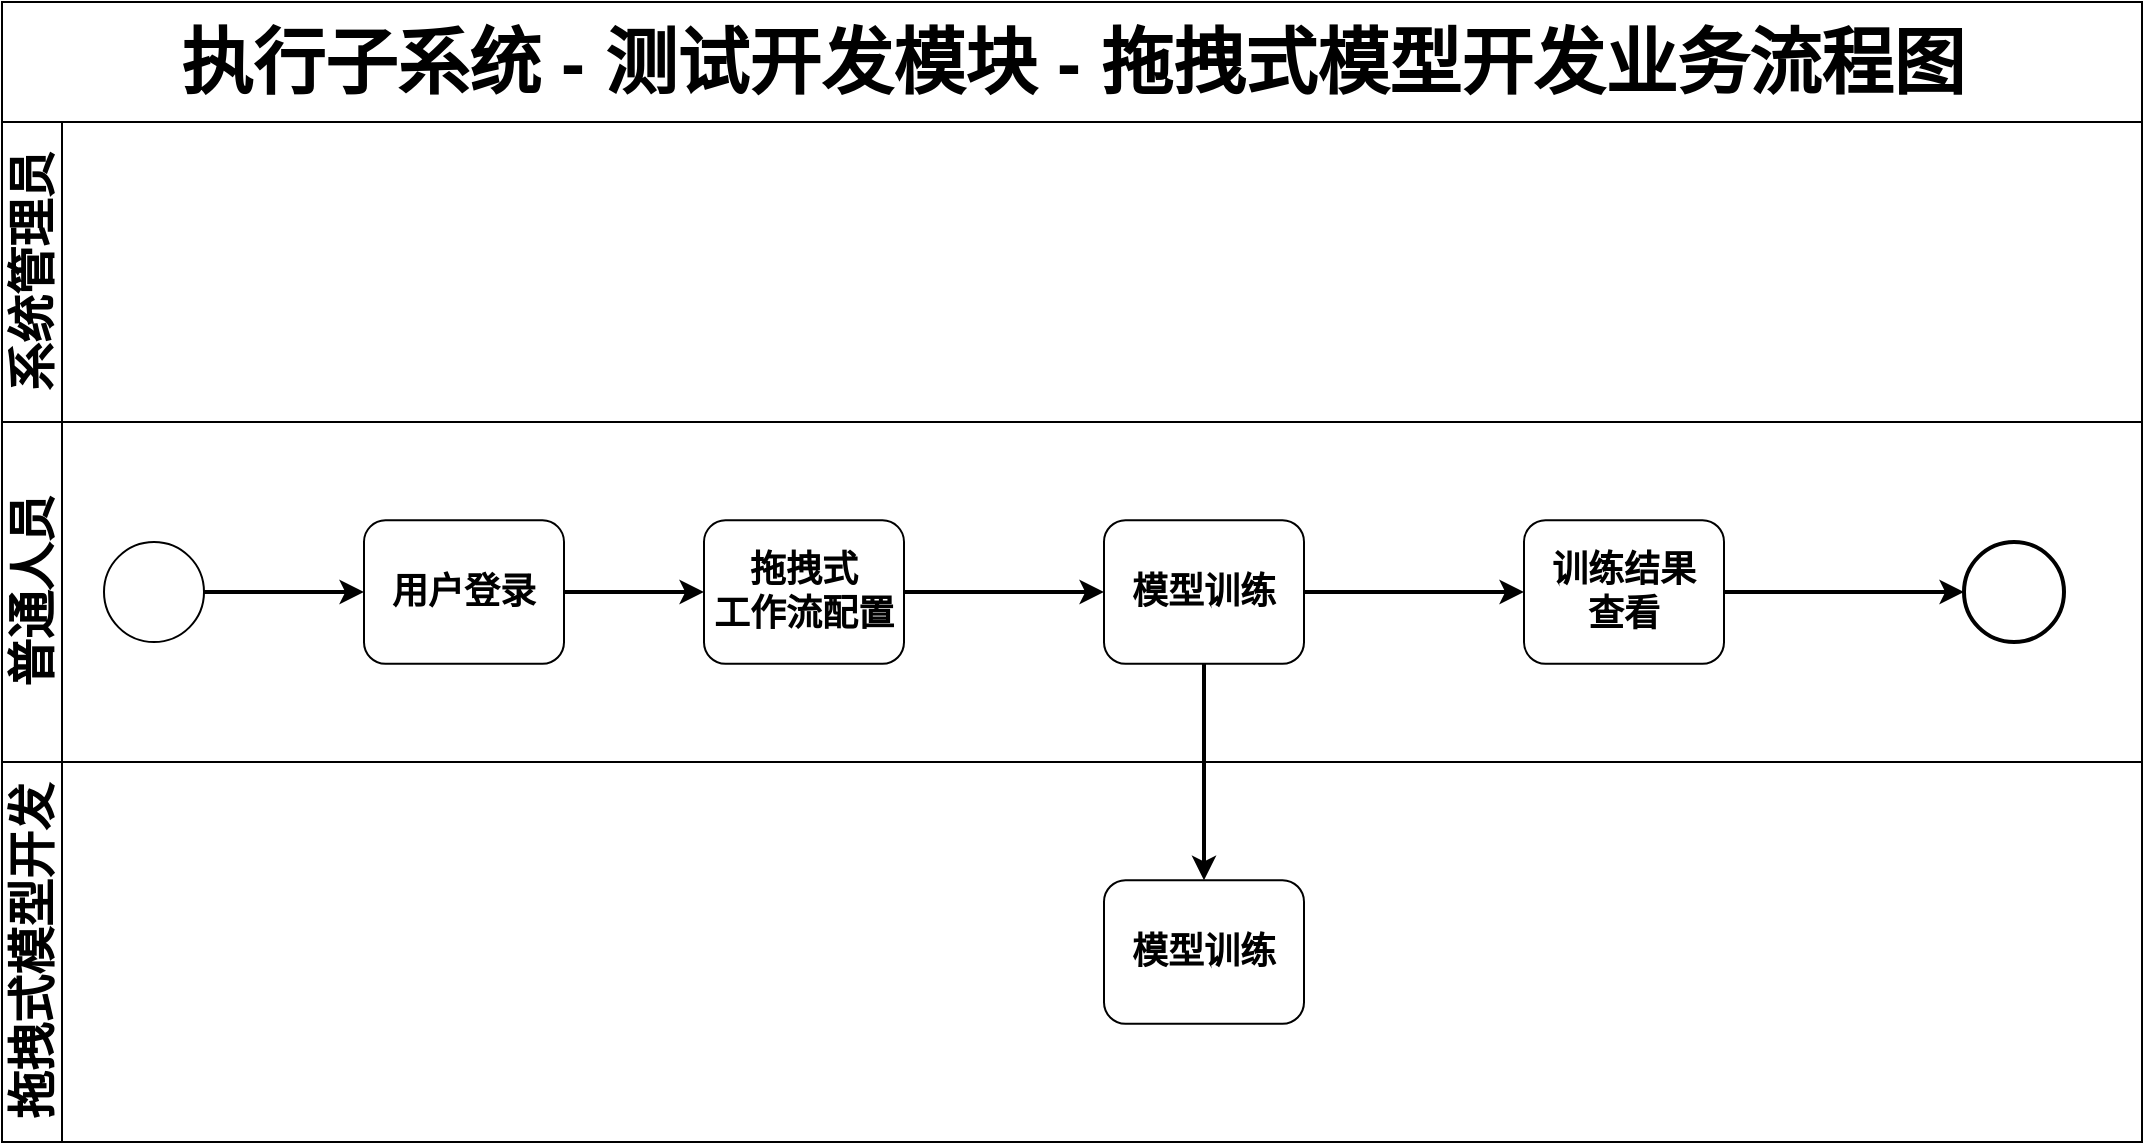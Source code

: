 <mxfile version="15.4.0" type="device"><diagram name="Page-1" id="c7488fd3-1785-93aa-aadb-54a6760d102a"><mxGraphModel dx="1209" dy="801" grid="1" gridSize="10" guides="1" tooltips="1" connect="1" arrows="1" fold="1" page="1" pageScale="1" pageWidth="1169" pageHeight="827" background="none" math="0" shadow="0"><root><mxCell id="0"/><mxCell id="1" parent="0"/><mxCell id="2b4e8129b02d487f-1" value="&lt;span style=&quot;font-family: &amp;#34;helvetica&amp;#34;&quot;&gt;&lt;font style=&quot;font-size: 36px&quot;&gt;执行子系统 - 测试开发模块 - 拖拽式模型开发业务流程图&lt;/font&gt;&lt;/span&gt;" style="swimlane;html=1;childLayout=stackLayout;horizontal=1;startSize=60;horizontalStack=0;rounded=0;shadow=0;labelBackgroundColor=none;strokeWidth=1;fontFamily=Verdana;fontSize=8;align=center;" parent="1" vertex="1"><mxGeometry x="39" y="60" width="1070" height="570" as="geometry"/></mxCell><mxCell id="2b4e8129b02d487f-2" value="&lt;font style=&quot;font-size: 24px&quot;&gt;系统管理员&lt;/font&gt;" style="swimlane;html=1;startSize=30;horizontal=0;" parent="2b4e8129b02d487f-1" vertex="1"><mxGeometry y="60" width="1070" height="150" as="geometry"><mxRectangle y="20" width="680" height="20" as="alternateBounds"/></mxGeometry></mxCell><mxCell id="bkIILyM2fM7lgy3gjEW_-13" style="edgeStyle=orthogonalEdgeStyle;rounded=0;orthogonalLoop=1;jettySize=auto;html=1;exitX=1;exitY=0.5;exitDx=0;exitDy=0;entryX=0;entryY=0.5;entryDx=0;entryDy=0;strokeWidth=2;" parent="2b4e8129b02d487f-2" edge="1"><mxGeometry relative="1" as="geometry"><mxPoint x="191" y="75.015" as="targetPoint"/></mxGeometry></mxCell><mxCell id="bkIILyM2fM7lgy3gjEW_-14" style="edgeStyle=orthogonalEdgeStyle;rounded=0;orthogonalLoop=1;jettySize=auto;html=1;exitX=1;exitY=0.5;exitDx=0;exitDy=0;entryX=0;entryY=0.5;entryDx=0;entryDy=0;strokeWidth=2;" parent="2b4e8129b02d487f-2" edge="1"><mxGeometry relative="1" as="geometry"><mxPoint x="341" y="74.995" as="targetPoint"/></mxGeometry></mxCell><mxCell id="bkIILyM2fM7lgy3gjEW_-15" style="edgeStyle=orthogonalEdgeStyle;rounded=0;orthogonalLoop=1;jettySize=auto;html=1;exitX=1;exitY=0.5;exitDx=0;exitDy=0;entryX=0;entryY=0.5;entryDx=0;entryDy=0;strokeWidth=2;" parent="2b4e8129b02d487f-2" edge="1"><mxGeometry relative="1" as="geometry"><mxPoint x="521" y="75" as="targetPoint"/></mxGeometry></mxCell><mxCell id="2b4e8129b02d487f-3" value="&lt;font style=&quot;font-size: 24px&quot;&gt;普通人员&lt;/font&gt;" style="swimlane;html=1;startSize=30;horizontal=0;" parent="2b4e8129b02d487f-1" vertex="1"><mxGeometry y="210" width="1070" height="170" as="geometry"/></mxCell><mxCell id="VifiUxbqDrs0etgbydWL-12" style="edgeStyle=orthogonalEdgeStyle;rounded=0;orthogonalLoop=1;jettySize=auto;html=1;exitX=1;exitY=0.5;exitDx=0;exitDy=0;entryX=0;entryY=0.5;entryDx=0;entryDy=0;strokeWidth=2;" parent="2b4e8129b02d487f-3" source="zCbduPKmyNDGT3lew_uM-1" target="VifiUxbqDrs0etgbydWL-11" edge="1"><mxGeometry relative="1" as="geometry"/></mxCell><mxCell id="zCbduPKmyNDGT3lew_uM-1" value="" style="ellipse;whiteSpace=wrap;html=1;rounded=0;shadow=0;labelBackgroundColor=none;strokeWidth=1;fontFamily=Verdana;fontSize=8;align=center;" parent="2b4e8129b02d487f-3" vertex="1"><mxGeometry x="51" y="59.99" width="50" height="50" as="geometry"/></mxCell><mxCell id="K-03vNoWm4RYzx0lYwIu-3" style="edgeStyle=orthogonalEdgeStyle;rounded=0;orthogonalLoop=1;jettySize=auto;html=1;exitX=1;exitY=0.5;exitDx=0;exitDy=0;entryX=0;entryY=0.5;entryDx=0;entryDy=0;strokeWidth=2;" parent="2b4e8129b02d487f-3" edge="1"><mxGeometry relative="1" as="geometry"><mxPoint x="361" y="85.005" as="sourcePoint"/></mxGeometry></mxCell><mxCell id="K-03vNoWm4RYzx0lYwIu-5" style="edgeStyle=orthogonalEdgeStyle;rounded=0;orthogonalLoop=1;jettySize=auto;html=1;exitX=1;exitY=0.5;exitDx=0;exitDy=0;entryX=0;entryY=0.5;entryDx=0;entryDy=0;strokeWidth=2;" parent="2b4e8129b02d487f-3" edge="1"><mxGeometry relative="1" as="geometry"><mxPoint x="491" y="84.995" as="sourcePoint"/></mxGeometry></mxCell><mxCell id="K-03vNoWm4RYzx0lYwIu-7" style="edgeStyle=orthogonalEdgeStyle;rounded=0;orthogonalLoop=1;jettySize=auto;html=1;exitX=1;exitY=0.5;exitDx=0;exitDy=0;entryX=0;entryY=0.5;entryDx=0;entryDy=0;strokeWidth=2;" parent="2b4e8129b02d487f-3" edge="1"><mxGeometry relative="1" as="geometry"><mxPoint x="621" y="84.995" as="sourcePoint"/></mxGeometry></mxCell><mxCell id="K-03vNoWm4RYzx0lYwIu-20" style="edgeStyle=orthogonalEdgeStyle;rounded=0;orthogonalLoop=1;jettySize=auto;html=1;exitX=1;exitY=0.5;exitDx=0;exitDy=0;entryX=0;entryY=0.5;entryDx=0;entryDy=0;strokeWidth=2;" parent="2b4e8129b02d487f-3" edge="1"><mxGeometry relative="1" as="geometry"><mxPoint x="751" y="85.005" as="sourcePoint"/></mxGeometry></mxCell><mxCell id="K-03vNoWm4RYzx0lYwIu-8" style="edgeStyle=orthogonalEdgeStyle;rounded=0;orthogonalLoop=1;jettySize=auto;html=1;exitX=1;exitY=0.5;exitDx=0;exitDy=0;entryX=0;entryY=0.5;entryDx=0;entryDy=0;strokeWidth=2;" parent="2b4e8129b02d487f-3" edge="1"><mxGeometry relative="1" as="geometry"><mxPoint x="891" y="84.995" as="sourcePoint"/></mxGeometry></mxCell><mxCell id="zCbduPKmyNDGT3lew_uM-16" value="" style="ellipse;whiteSpace=wrap;html=1;rounded=0;shadow=0;labelBackgroundColor=none;strokeWidth=2;fontFamily=Verdana;fontSize=8;align=center;" parent="2b4e8129b02d487f-3" vertex="1"><mxGeometry x="981" y="60.0" width="50" height="50" as="geometry"/></mxCell><mxCell id="VifiUxbqDrs0etgbydWL-11" value="&lt;span style=&quot;font-size: 18px&quot;&gt;&lt;b&gt;用户登录&lt;br&gt;&lt;/b&gt;&lt;/span&gt;" style="rounded=1;whiteSpace=wrap;html=1;shadow=0;labelBackgroundColor=none;strokeWidth=1;fontFamily=Verdana;fontSize=8;align=center;" parent="2b4e8129b02d487f-3" vertex="1"><mxGeometry x="181" y="49.14" width="100" height="71.75" as="geometry"/></mxCell><mxCell id="VifiUxbqDrs0etgbydWL-17" style="edgeStyle=orthogonalEdgeStyle;rounded=0;orthogonalLoop=1;jettySize=auto;html=1;entryX=0;entryY=0.5;entryDx=0;entryDy=0;strokeWidth=2;exitX=1;exitY=0.5;exitDx=0;exitDy=0;" parent="2b4e8129b02d487f-3" source="VifiUxbqDrs0etgbydWL-11" target="VifiUxbqDrs0etgbydWL-14" edge="1"><mxGeometry relative="1" as="geometry"><mxPoint x="291" y="85" as="sourcePoint"/></mxGeometry></mxCell><mxCell id="VifiUxbqDrs0etgbydWL-18" style="edgeStyle=orthogonalEdgeStyle;rounded=0;orthogonalLoop=1;jettySize=auto;html=1;exitX=1;exitY=0.5;exitDx=0;exitDy=0;strokeWidth=2;" parent="2b4e8129b02d487f-3" source="VifiUxbqDrs0etgbydWL-14" target="VifiUxbqDrs0etgbydWL-15" edge="1"><mxGeometry relative="1" as="geometry"/></mxCell><mxCell id="VifiUxbqDrs0etgbydWL-14" value="&lt;span style=&quot;font-size: 18px&quot;&gt;&lt;b&gt;拖拽式&lt;br&gt;工作流配置&lt;br&gt;&lt;/b&gt;&lt;/span&gt;" style="rounded=1;whiteSpace=wrap;html=1;shadow=0;labelBackgroundColor=none;strokeWidth=1;fontFamily=Verdana;fontSize=8;align=center;" parent="2b4e8129b02d487f-3" vertex="1"><mxGeometry x="351" y="49.14" width="100" height="71.75" as="geometry"/></mxCell><mxCell id="VifiUxbqDrs0etgbydWL-15" value="&lt;span style=&quot;font-size: 18px&quot;&gt;&lt;b&gt;模型训练&lt;br&gt;&lt;/b&gt;&lt;/span&gt;" style="rounded=1;whiteSpace=wrap;html=1;shadow=0;labelBackgroundColor=none;strokeWidth=1;fontFamily=Verdana;fontSize=8;align=center;" parent="2b4e8129b02d487f-3" vertex="1"><mxGeometry x="551" y="49.13" width="100" height="71.75" as="geometry"/></mxCell><mxCell id="6ZDxCMs59PGX70JpeyHZ-5" style="edgeStyle=orthogonalEdgeStyle;rounded=0;orthogonalLoop=1;jettySize=auto;html=1;exitX=1;exitY=0.5;exitDx=0;exitDy=0;entryX=0;entryY=0.5;entryDx=0;entryDy=0;strokeWidth=2;" parent="2b4e8129b02d487f-3" source="VifiUxbqDrs0etgbydWL-15" target="6ZDxCMs59PGX70JpeyHZ-1" edge="1"><mxGeometry relative="1" as="geometry"><mxPoint x="711" y="85.015" as="sourcePoint"/></mxGeometry></mxCell><mxCell id="6ZDxCMs59PGX70JpeyHZ-1" value="&lt;span style=&quot;font-size: 18px&quot;&gt;&lt;b&gt;训练结果&lt;br&gt;查看&lt;br&gt;&lt;/b&gt;&lt;/span&gt;" style="rounded=1;whiteSpace=wrap;html=1;shadow=0;labelBackgroundColor=none;strokeWidth=1;fontFamily=Verdana;fontSize=8;align=center;" parent="2b4e8129b02d487f-3" vertex="1"><mxGeometry x="761" y="49.13" width="100" height="71.75" as="geometry"/></mxCell><mxCell id="6ZDxCMs59PGX70JpeyHZ-8" style="edgeStyle=orthogonalEdgeStyle;rounded=0;orthogonalLoop=1;jettySize=auto;html=1;exitX=1;exitY=0.5;exitDx=0;exitDy=0;entryX=0;entryY=0.5;entryDx=0;entryDy=0;strokeWidth=2;" parent="2b4e8129b02d487f-3" source="6ZDxCMs59PGX70JpeyHZ-1" target="zCbduPKmyNDGT3lew_uM-16" edge="1"><mxGeometry relative="1" as="geometry"><mxPoint x="931" y="84.995" as="sourcePoint"/></mxGeometry></mxCell><mxCell id="2b4e8129b02d487f-4" value="&lt;font style=&quot;font-size: 24px&quot;&gt;拖拽式模型开发&lt;/font&gt;" style="swimlane;html=1;startSize=30;horizontal=0;fillColor=none;swimlaneFillColor=none;" parent="2b4e8129b02d487f-1" vertex="1"><mxGeometry y="380" width="1070" height="190" as="geometry"/></mxCell><mxCell id="6ZDxCMs59PGX70JpeyHZ-2" value="&lt;span style=&quot;font-size: 18px&quot;&gt;&lt;b&gt;模型训练&lt;br&gt;&lt;/b&gt;&lt;/span&gt;" style="rounded=1;whiteSpace=wrap;html=1;shadow=0;labelBackgroundColor=none;strokeWidth=1;fontFamily=Verdana;fontSize=8;align=center;" parent="2b4e8129b02d487f-4" vertex="1"><mxGeometry x="551" y="59.13" width="100" height="71.75" as="geometry"/></mxCell><mxCell id="6ZDxCMs59PGX70JpeyHZ-3" style="edgeStyle=orthogonalEdgeStyle;rounded=0;orthogonalLoop=1;jettySize=auto;html=1;entryX=0.5;entryY=0;entryDx=0;entryDy=0;strokeWidth=2;" parent="2b4e8129b02d487f-1" source="VifiUxbqDrs0etgbydWL-15" target="6ZDxCMs59PGX70JpeyHZ-2" edge="1"><mxGeometry relative="1" as="geometry"><mxPoint x="661" y="330.89" as="sourcePoint"/></mxGeometry></mxCell></root></mxGraphModel></diagram></mxfile>